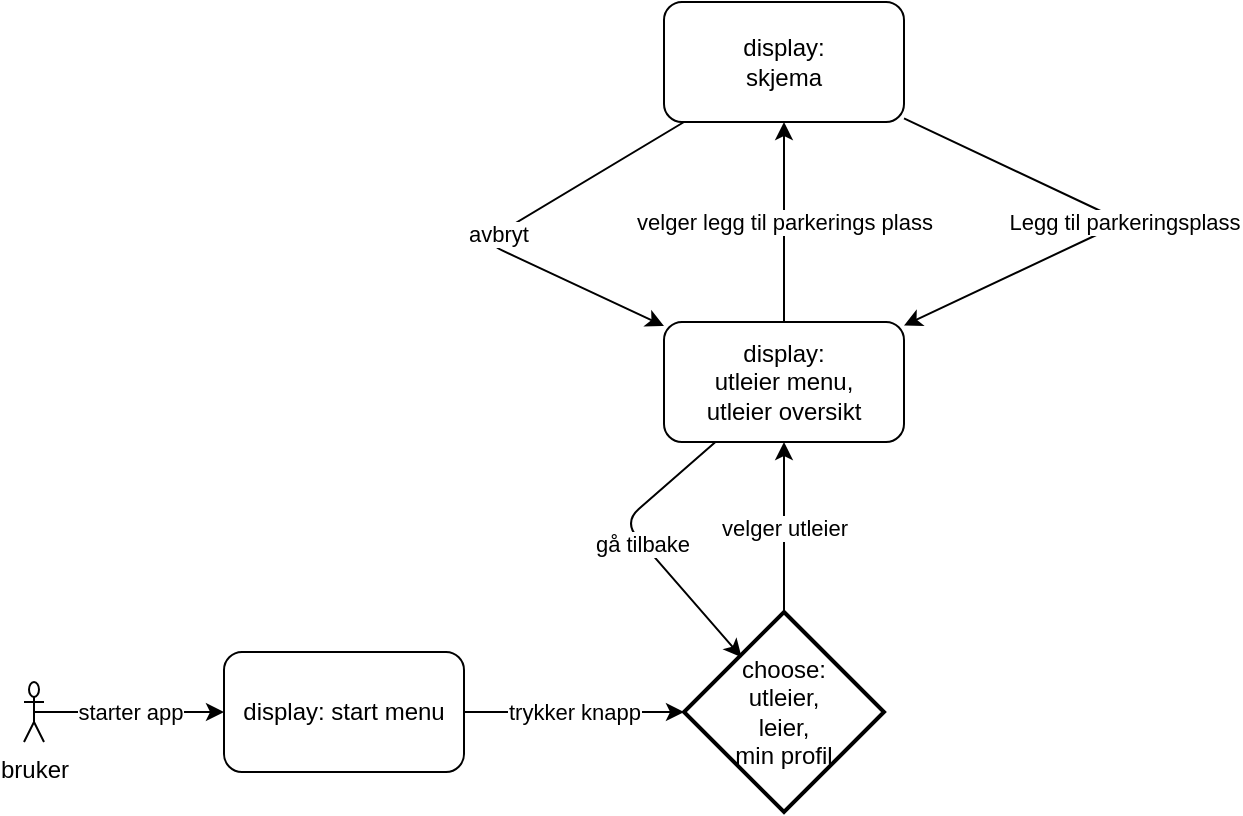<mxfile version="13.7.9" type="device"><diagram id="C5RBs43oDa-KdzZeNtuy" name="Page-1"><mxGraphModel dx="1038" dy="1749" grid="1" gridSize="10" guides="1" tooltips="1" connect="1" arrows="1" fold="1" page="1" pageScale="1" pageWidth="827" pageHeight="1169" math="0" shadow="0"><root><mxCell id="WIyWlLk6GJQsqaUBKTNV-0"/><mxCell id="WIyWlLk6GJQsqaUBKTNV-1" parent="WIyWlLk6GJQsqaUBKTNV-0"/><mxCell id="MoJdlAIDQ4chXXUhd3q3-2" value="display: start menu" style="rounded=1;whiteSpace=wrap;html=1;" vertex="1" parent="WIyWlLk6GJQsqaUBKTNV-1"><mxGeometry x="120" y="245" width="120" height="60" as="geometry"/></mxCell><mxCell id="MoJdlAIDQ4chXXUhd3q3-3" value="bruker" style="shape=umlActor;verticalLabelPosition=bottom;verticalAlign=top;html=1;outlineConnect=0;" vertex="1" parent="WIyWlLk6GJQsqaUBKTNV-1"><mxGeometry x="20" y="260" width="10" height="30" as="geometry"/></mxCell><mxCell id="MoJdlAIDQ4chXXUhd3q3-4" value="starter app" style="endArrow=classic;html=1;exitX=0.5;exitY=0.5;exitDx=0;exitDy=0;exitPerimeter=0;" edge="1" parent="WIyWlLk6GJQsqaUBKTNV-1" source="MoJdlAIDQ4chXXUhd3q3-3" target="MoJdlAIDQ4chXXUhd3q3-2"><mxGeometry width="50" height="50" relative="1" as="geometry"><mxPoint x="290" y="320" as="sourcePoint"/><mxPoint x="130" y="275" as="targetPoint"/></mxGeometry></mxCell><mxCell id="MoJdlAIDQ4chXXUhd3q3-5" value="choose:&lt;br&gt;utleier,&lt;br&gt;leier,&lt;br&gt;min profil" style="strokeWidth=2;html=1;shape=mxgraph.flowchart.decision;whiteSpace=wrap;" vertex="1" parent="WIyWlLk6GJQsqaUBKTNV-1"><mxGeometry x="350" y="225" width="100" height="100" as="geometry"/></mxCell><mxCell id="MoJdlAIDQ4chXXUhd3q3-6" value="trykker knapp" style="endArrow=classic;html=1;" edge="1" parent="WIyWlLk6GJQsqaUBKTNV-1" source="MoJdlAIDQ4chXXUhd3q3-2" target="MoJdlAIDQ4chXXUhd3q3-5"><mxGeometry width="50" height="50" relative="1" as="geometry"><mxPoint x="290" y="300" as="sourcePoint"/><mxPoint x="340" y="250" as="targetPoint"/></mxGeometry></mxCell><mxCell id="MoJdlAIDQ4chXXUhd3q3-7" value="display:&lt;br&gt;utleier menu,&lt;br&gt;utleier oversikt&lt;br&gt;" style="rounded=1;whiteSpace=wrap;html=1;" vertex="1" parent="WIyWlLk6GJQsqaUBKTNV-1"><mxGeometry x="340" y="80" width="120" height="60" as="geometry"/></mxCell><mxCell id="MoJdlAIDQ4chXXUhd3q3-8" value="velger utleier" style="endArrow=classic;html=1;" edge="1" parent="WIyWlLk6GJQsqaUBKTNV-1" source="MoJdlAIDQ4chXXUhd3q3-5" target="MoJdlAIDQ4chXXUhd3q3-7"><mxGeometry width="50" height="50" relative="1" as="geometry"><mxPoint x="290" y="310" as="sourcePoint"/><mxPoint x="340" y="260" as="targetPoint"/></mxGeometry></mxCell><mxCell id="MoJdlAIDQ4chXXUhd3q3-10" value="velger legg til parkerings plass" style="endArrow=classic;html=1;" edge="1" parent="WIyWlLk6GJQsqaUBKTNV-1" source="MoJdlAIDQ4chXXUhd3q3-7" target="MoJdlAIDQ4chXXUhd3q3-12"><mxGeometry width="50" height="50" relative="1" as="geometry"><mxPoint x="290" y="-90" as="sourcePoint"/><mxPoint x="400" y="-10" as="targetPoint"/></mxGeometry></mxCell><mxCell id="MoJdlAIDQ4chXXUhd3q3-11" value="gå tilbake" style="endArrow=classic;html=1;entryX=0.288;entryY=0.226;entryDx=0;entryDy=0;entryPerimeter=0;" edge="1" parent="WIyWlLk6GJQsqaUBKTNV-1" source="MoJdlAIDQ4chXXUhd3q3-7" target="MoJdlAIDQ4chXXUhd3q3-5"><mxGeometry width="50" height="50" relative="1" as="geometry"><mxPoint x="290" y="270" as="sourcePoint"/><mxPoint x="280" y="210" as="targetPoint"/><Array as="points"><mxPoint x="320" y="180"/></Array></mxGeometry></mxCell><mxCell id="MoJdlAIDQ4chXXUhd3q3-12" value="display:&lt;br&gt;skjema" style="rounded=1;whiteSpace=wrap;html=1;" vertex="1" parent="WIyWlLk6GJQsqaUBKTNV-1"><mxGeometry x="340" y="-80" width="120" height="60" as="geometry"/></mxCell><mxCell id="MoJdlAIDQ4chXXUhd3q3-13" value="avbryt" style="endArrow=classic;html=1;" edge="1" parent="WIyWlLk6GJQsqaUBKTNV-1" source="MoJdlAIDQ4chXXUhd3q3-12" target="MoJdlAIDQ4chXXUhd3q3-7"><mxGeometry width="50" height="50" relative="1" as="geometry"><mxPoint x="290" y="80" as="sourcePoint"/><mxPoint x="340" y="30" as="targetPoint"/><Array as="points"><mxPoint x="250" y="40"/></Array></mxGeometry></mxCell><mxCell id="MoJdlAIDQ4chXXUhd3q3-14" value="Legg til parkeringsplass" style="endArrow=classic;html=1;" edge="1" parent="WIyWlLk6GJQsqaUBKTNV-1" source="MoJdlAIDQ4chXXUhd3q3-12" target="MoJdlAIDQ4chXXUhd3q3-7"><mxGeometry width="50" height="50" relative="1" as="geometry"><mxPoint x="290" y="70" as="sourcePoint"/><mxPoint x="590" y="70" as="targetPoint"/><Array as="points"><mxPoint x="570" y="30"/></Array></mxGeometry></mxCell></root></mxGraphModel></diagram></mxfile>